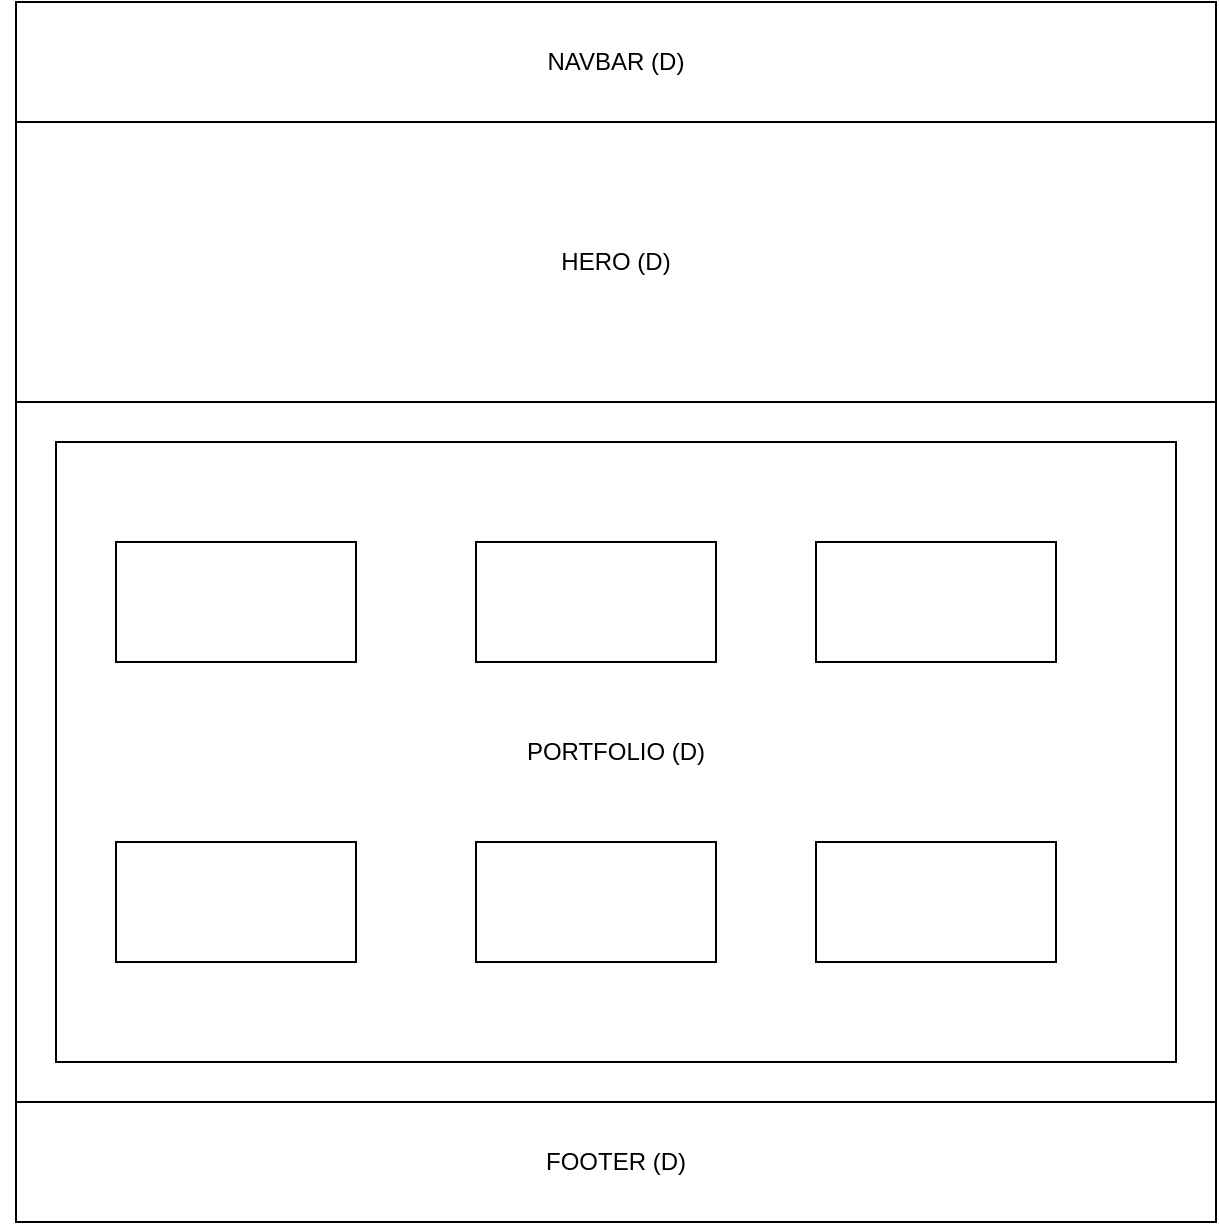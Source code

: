 <mxfile>
    <diagram id="N3FEZbuVcujmE-9hl2Ux" name="Page-1">
        <mxGraphModel dx="650" dy="647" grid="1" gridSize="10" guides="1" tooltips="1" connect="1" arrows="1" fold="1" page="1" pageScale="1" pageWidth="827" pageHeight="1169" math="0" shadow="0">
            <root>
                <mxCell id="0"/>
                <mxCell id="1" parent="0"/>
                <mxCell id="2" value="" style="rounded=0;whiteSpace=wrap;html=1;" parent="1" vertex="1">
                    <mxGeometry x="40" y="40" width="600" height="610" as="geometry"/>
                </mxCell>
                <mxCell id="9" style="edgeStyle=none;html=1;exitX=0;exitY=0.5;exitDx=0;exitDy=0;" parent="1" source="4" target="2" edge="1">
                    <mxGeometry relative="1" as="geometry"/>
                </mxCell>
                <mxCell id="4" value="NAVBAR (D)" style="rounded=0;whiteSpace=wrap;html=1;" parent="1" vertex="1">
                    <mxGeometry x="40" y="40" width="600" height="60" as="geometry"/>
                </mxCell>
                <mxCell id="5" value="HERO (D)" style="rounded=0;whiteSpace=wrap;html=1;" parent="1" vertex="1">
                    <mxGeometry x="40" y="100" width="600" height="140" as="geometry"/>
                </mxCell>
                <mxCell id="8" value="FOOTER (D)" style="rounded=0;whiteSpace=wrap;html=1;" parent="1" vertex="1">
                    <mxGeometry x="40" y="590" width="600" height="60" as="geometry"/>
                </mxCell>
                <mxCell id="10" value="PORTFOLIO (D)" style="rounded=0;whiteSpace=wrap;html=1;" vertex="1" parent="1">
                    <mxGeometry x="60" y="260" width="560" height="310" as="geometry"/>
                </mxCell>
                <mxCell id="11" value="" style="rounded=0;whiteSpace=wrap;html=1;" vertex="1" parent="1">
                    <mxGeometry x="90" y="310" width="120" height="60" as="geometry"/>
                </mxCell>
                <mxCell id="12" value="" style="rounded=0;whiteSpace=wrap;html=1;" vertex="1" parent="1">
                    <mxGeometry x="270" y="310" width="120" height="60" as="geometry"/>
                </mxCell>
                <mxCell id="13" value="" style="rounded=0;whiteSpace=wrap;html=1;" vertex="1" parent="1">
                    <mxGeometry x="440" y="310" width="120" height="60" as="geometry"/>
                </mxCell>
                <mxCell id="14" value="" style="rounded=0;whiteSpace=wrap;html=1;" vertex="1" parent="1">
                    <mxGeometry x="90" y="460" width="120" height="60" as="geometry"/>
                </mxCell>
                <mxCell id="15" value="" style="rounded=0;whiteSpace=wrap;html=1;" vertex="1" parent="1">
                    <mxGeometry x="270" y="460" width="120" height="60" as="geometry"/>
                </mxCell>
                <mxCell id="16" value="" style="rounded=0;whiteSpace=wrap;html=1;" vertex="1" parent="1">
                    <mxGeometry x="440" y="460" width="120" height="60" as="geometry"/>
                </mxCell>
            </root>
        </mxGraphModel>
    </diagram>
</mxfile>